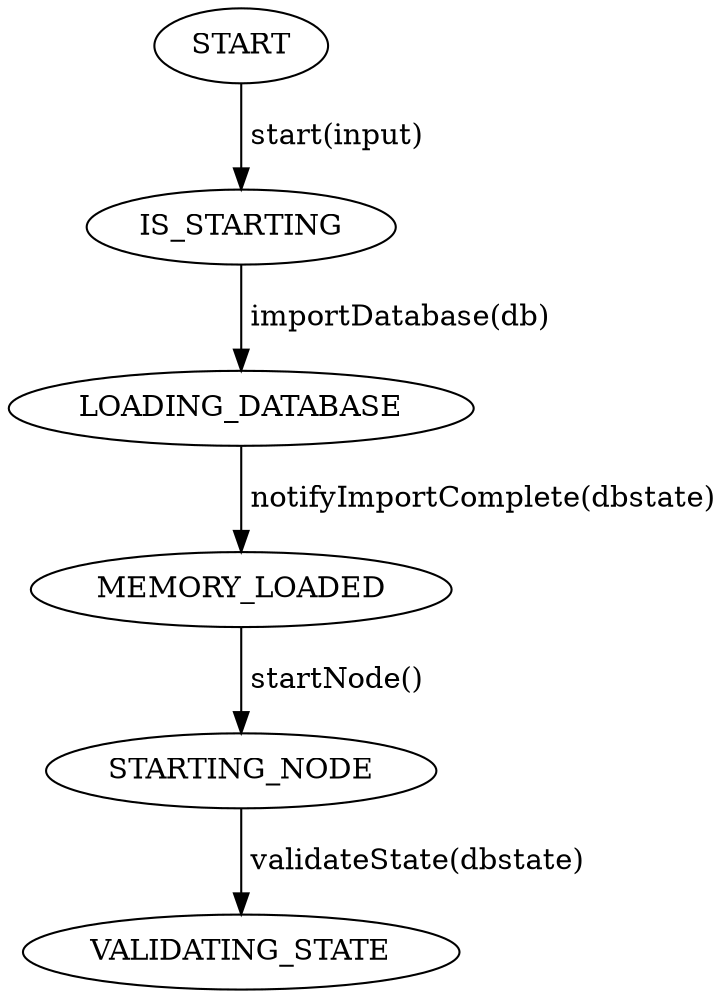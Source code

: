 digraph Boot {
  "START" -> "IS_STARTING" [label=" start(input)"]
  "IS_STARTING" -> "LOADING_DATABASE" [label=" importDatabase(db)"]
  "LOADING_DATABASE" -> "MEMORY_LOADED" [label=" notifyImportComplete(dbstate)"]
  "MEMORY_LOADED" -> "STARTING_NODE" [label=" startNode()"]
  "STARTING_NODE" -> "VALIDATING_STATE" [label=" validateState(dbstate)"]
}
